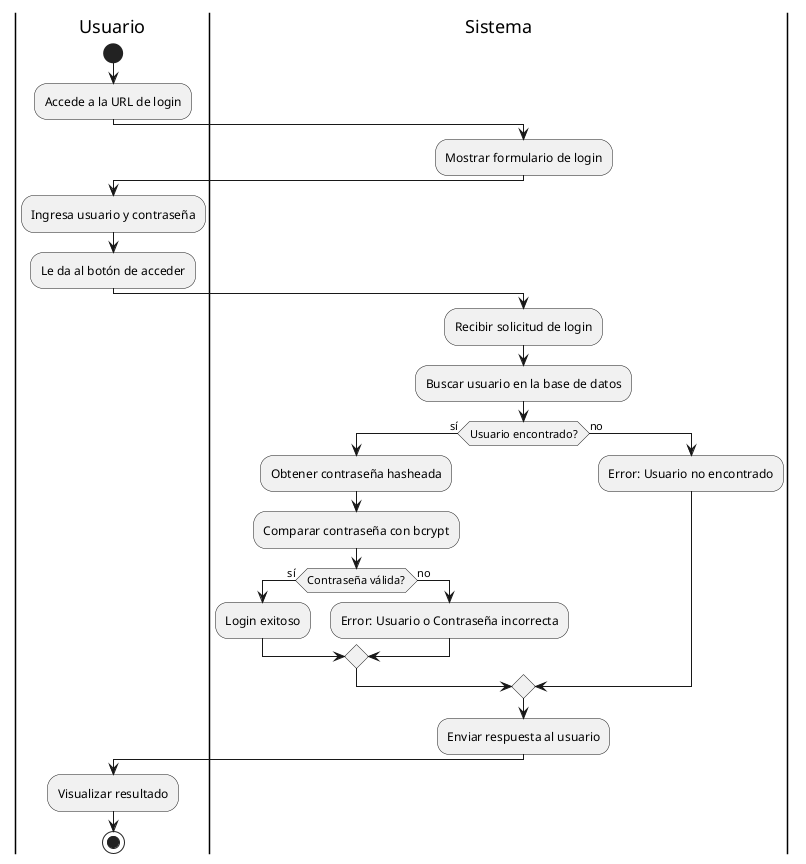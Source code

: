 @startuml
|Usuario|
start
:Accede a la URL de login;

|Sistema|
:Mostrar formulario de login;

|Usuario|
:Ingresa usuario y contraseña;
:Le da al botón de acceder;

|Sistema|
:Recibir solicitud de login;
:Buscar usuario en la base de datos;
if (Usuario encontrado?) then (sí)
  :Obtener contraseña hasheada;
  :Comparar contraseña con bcrypt;
  if (Contraseña válida?) then (sí)
    :Login exitoso;
  else (no)
    :Error: Usuario o Contraseña incorrecta;
  endif
else (no)
  :Error: Usuario no encontrado;
endif

:Enviar respuesta al usuario;

|Usuario|
:Visualizar resultado;
stop
@enduml